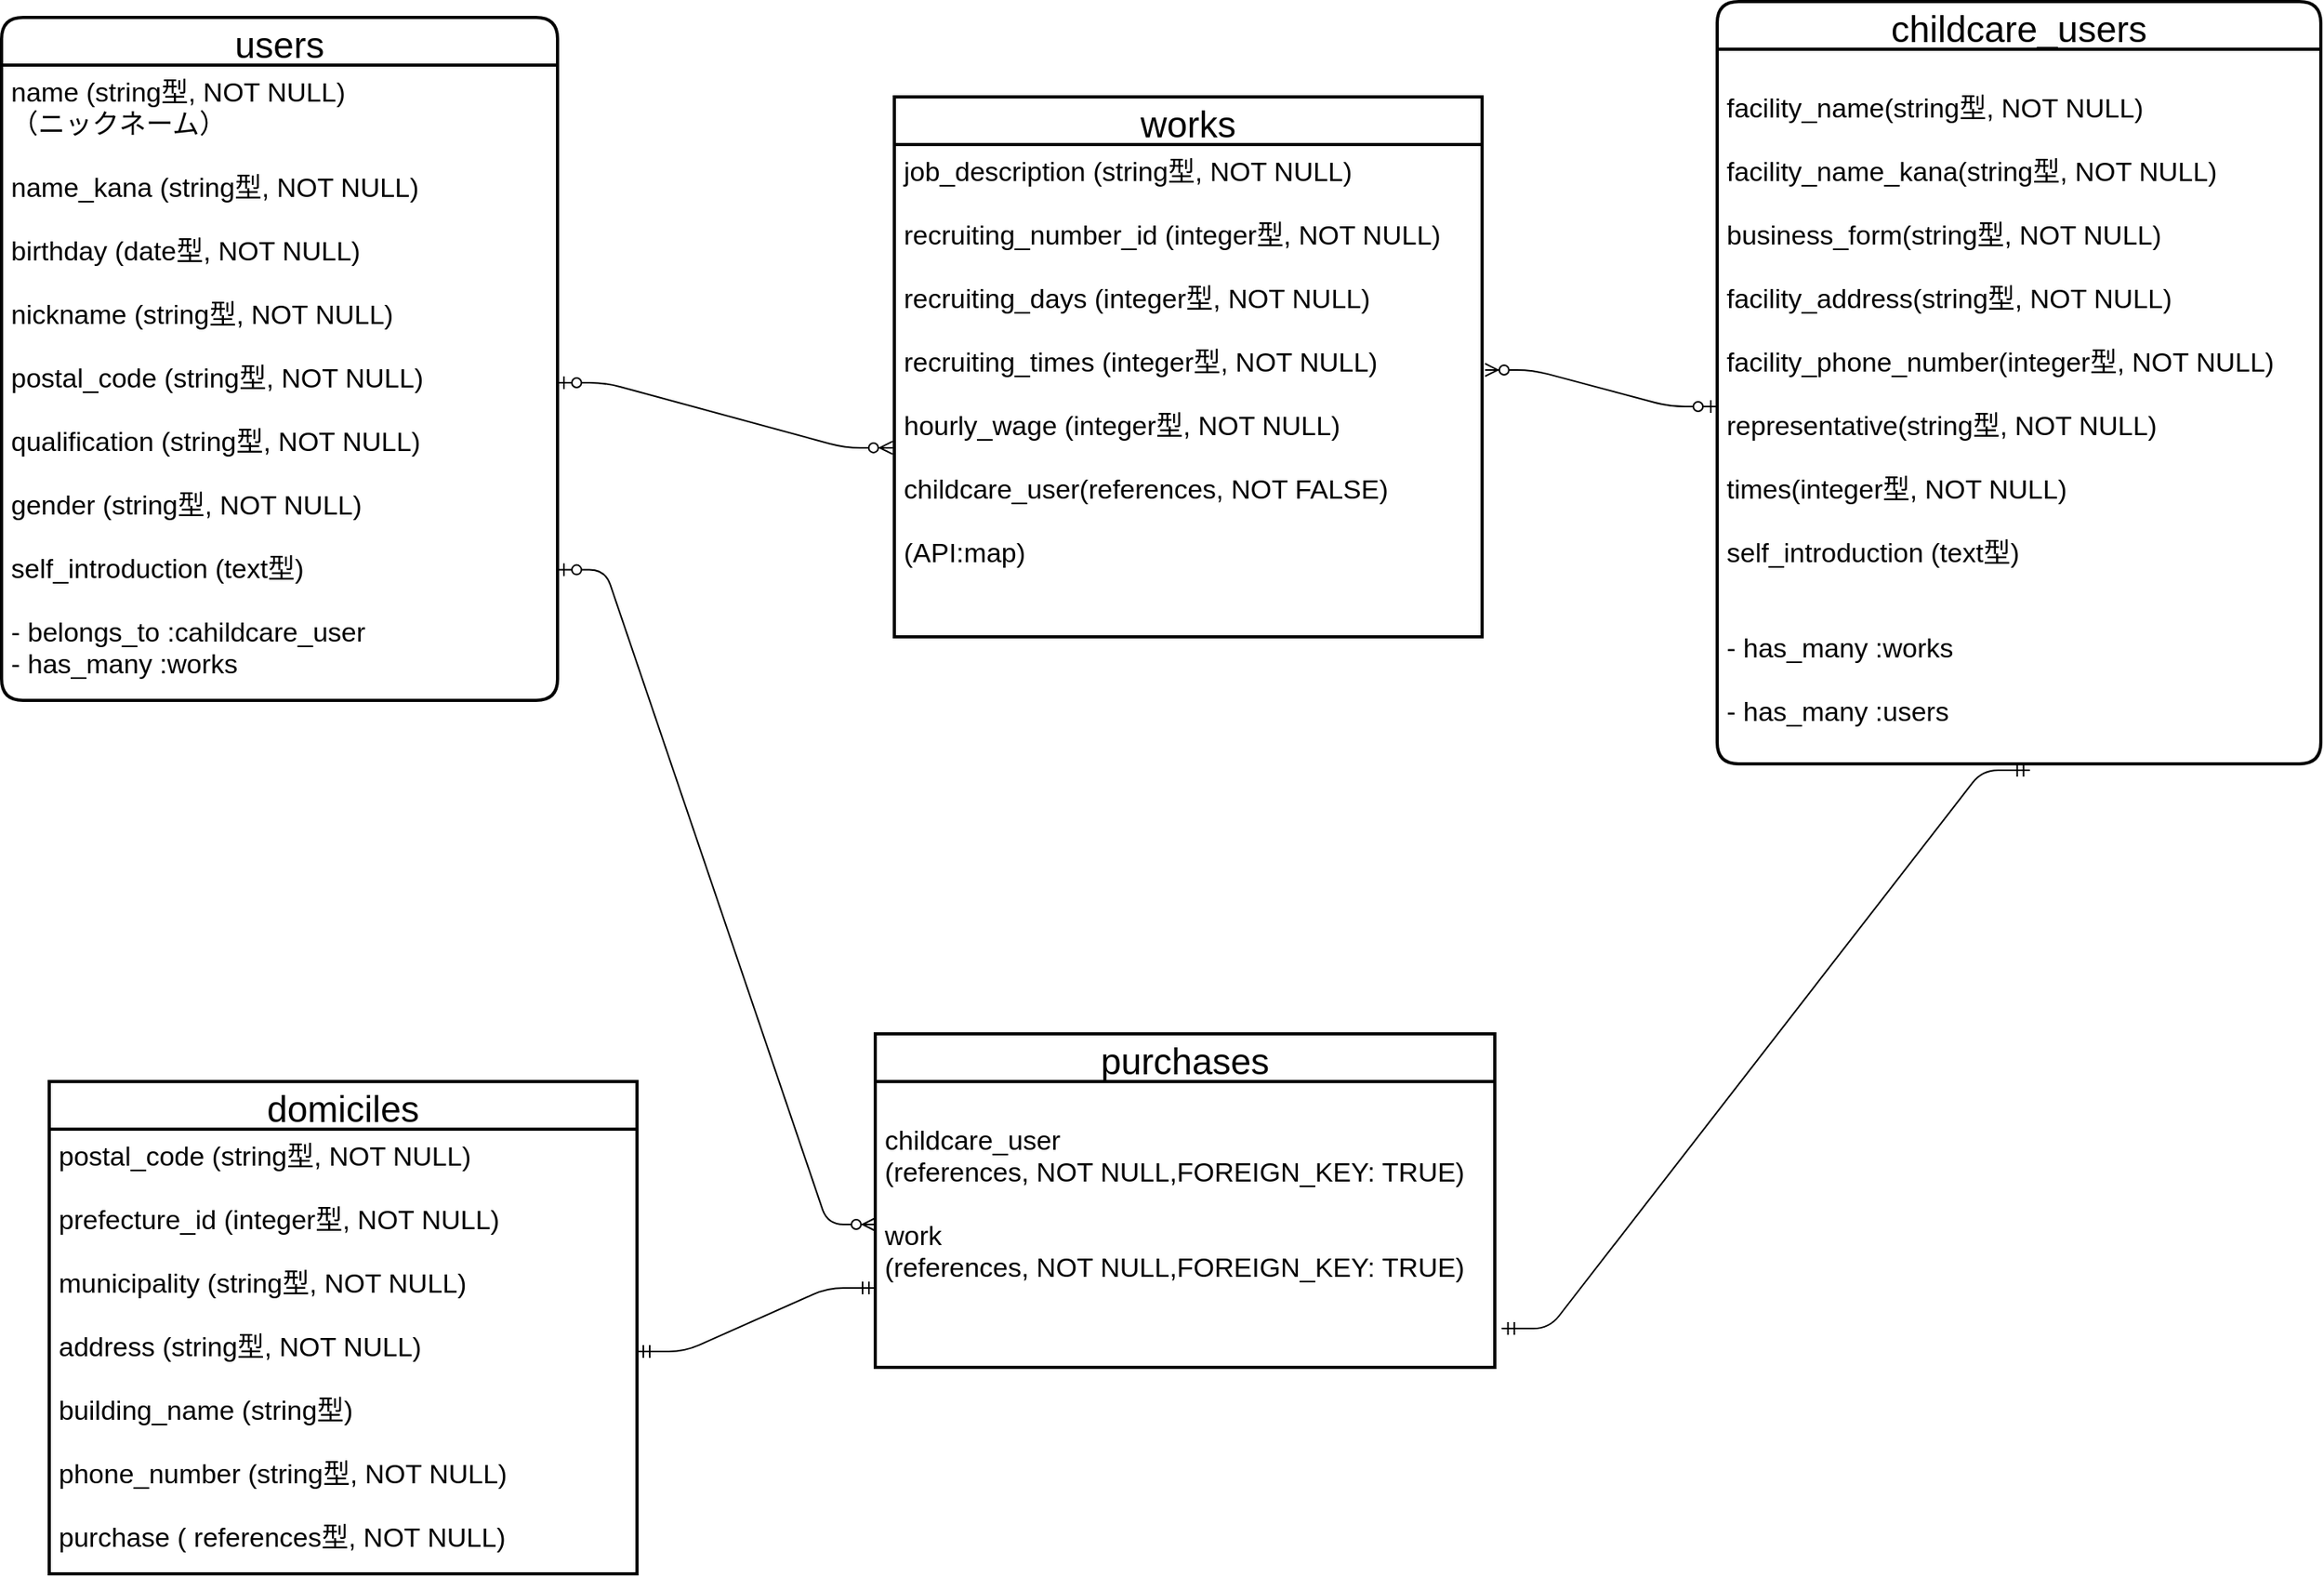 <mxfile version="13.10.0" type="embed">
    <diagram id="eYEJpO8xNW3fcU3qhwMZ" name="ページ1">
        <mxGraphModel dx="728" dy="680" grid="1" gridSize="10" guides="1" tooltips="1" connect="1" arrows="1" fold="1" page="1" pageScale="1" pageWidth="1654" pageHeight="1169" math="0" shadow="0">
            <root>
                <mxCell id="0"/>
                <mxCell id="1" parent="0"/>
                <mxCell id="13" value="users" style="swimlane;childLayout=stackLayout;horizontal=1;startSize=30;horizontalStack=0;rounded=1;fontSize=23;fontStyle=0;strokeWidth=2;resizeParent=0;resizeLast=1;shadow=0;dashed=0;align=center;" parent="1" vertex="1">
                    <mxGeometry x="80" y="80" width="350" height="430" as="geometry"/>
                </mxCell>
                <mxCell id="14" value="name (string型, NOT NULL)&#10;（ニックネーム）&#10;&#10;name_kana (string型, NOT NULL)&#10;&#10;birthday (date型, NOT NULL)&#10;&#10;nickname (string型, NOT NULL)&#10;&#10;postal_code (string型, NOT NULL)&#10;&#10;qualification (string型, NOT NULL)&#10;&#10;gender (string型, NOT NULL)&#10;&#10;self_introduction (text型)&#10;&#10;- belongs_to :cahildcare_user&#10;- has_many :works" style="align=left;strokeColor=none;fillColor=none;spacingLeft=4;fontSize=17;verticalAlign=top;resizable=0;rotatable=0;part=1;" parent="13" vertex="1">
                    <mxGeometry y="30" width="350" height="400" as="geometry"/>
                </mxCell>
                <mxCell id="15" value="childcare_users" style="swimlane;childLayout=stackLayout;horizontal=1;startSize=30;horizontalStack=0;rounded=1;fontSize=23;fontStyle=0;strokeWidth=2;resizeParent=0;resizeLast=1;shadow=0;dashed=0;align=center;" parent="1" vertex="1">
                    <mxGeometry x="1160" y="70" width="380" height="480" as="geometry"/>
                </mxCell>
                <mxCell id="16" value="&#10;facility_name(string型, NOT NULL)&#10;&#10;facility_name_kana(string型, NOT NULL)&#10;&#10;business_form(string型, NOT NULL)&#10;&#10;facility_address(string型, NOT NULL)&#10;&#10;facility_phone_number(integer型, NOT NULL)&#10;&#10;representative(string型, NOT NULL)&#10;&#10;times(integer型, NOT NULL)&#10;&#10;self_introduction (text型)&#10;&#10;&#10;- has_many :works&#10;&#10;- has_many :users&#10;&#10;&#10;&#10;" style="align=left;strokeColor=none;fillColor=none;spacingLeft=4;fontSize=17;verticalAlign=top;resizable=0;rotatable=0;part=1;" parent="15" vertex="1">
                    <mxGeometry y="30" width="380" height="450" as="geometry"/>
                </mxCell>
                <mxCell id="37" value="works" style="swimlane;childLayout=stackLayout;horizontal=1;startSize=30;horizontalStack=0;rounded=1;fontSize=23;fontStyle=0;strokeWidth=2;resizeParent=0;resizeLast=1;shadow=0;dashed=0;align=center;arcSize=0;" parent="1" vertex="1">
                    <mxGeometry x="642" y="130" width="370" height="340" as="geometry"/>
                </mxCell>
                <mxCell id="38" value="job_description (string型, NOT NULL)&#10; &#10;recruiting_number_id (integer型, NOT NULL)&#10;&#10;recruiting_days (integer型, NOT NULL)&#10;&#10;recruiting_times (integer型, NOT NULL)&#10;&#10;hourly_wage (integer型, NOT NULL)&#10;&#10;childcare_user(references, NOT FALSE)&#10;&#10;(API:map)" style="align=left;strokeColor=none;fillColor=none;spacingLeft=4;fontSize=17;verticalAlign=top;resizable=0;rotatable=0;part=1;" parent="37" vertex="1">
                    <mxGeometry y="30" width="370" height="310" as="geometry"/>
                </mxCell>
                <mxCell id="54" value="" style="edgeStyle=entityRelationEdgeStyle;fontSize=12;html=1;endArrow=ERzeroToMany;startArrow=ERzeroToOne;entryX=1.005;entryY=0.458;entryDx=0;entryDy=0;entryPerimeter=0;exitX=0;exitY=0.5;exitDx=0;exitDy=0;" edge="1" parent="1" source="16" target="38">
                    <mxGeometry width="100" height="100" relative="1" as="geometry">
                        <mxPoint x="1160" y="795" as="sourcePoint"/>
                        <mxPoint x="830" y="760" as="targetPoint"/>
                    </mxGeometry>
                </mxCell>
                <mxCell id="59" value="" style="edgeStyle=entityRelationEdgeStyle;fontSize=12;html=1;endArrow=ERzeroToMany;startArrow=ERzeroToOne;entryX=-0.003;entryY=0.616;entryDx=0;entryDy=0;entryPerimeter=0;" edge="1" parent="1" source="14" target="38">
                    <mxGeometry width="100" height="100" relative="1" as="geometry">
                        <mxPoint x="220.96" y="620" as="sourcePoint"/>
                        <mxPoint x="430" y="625.09" as="targetPoint"/>
                    </mxGeometry>
                </mxCell>
                <mxCell id="63" value="purchases" style="swimlane;childLayout=stackLayout;horizontal=1;startSize=30;horizontalStack=0;rounded=1;fontSize=23;fontStyle=0;strokeWidth=2;resizeParent=0;resizeLast=1;shadow=0;dashed=0;align=center;arcSize=0;" vertex="1" parent="1">
                    <mxGeometry x="630" y="720" width="390" height="210" as="geometry"/>
                </mxCell>
                <mxCell id="64" value="&#10;childcare_user &#10;(references, NOT NULL,FOREIGN_KEY: TRUE)&#10;&#10;work&#10;(references, NOT NULL,FOREIGN_KEY: TRUE)&#10;&#10;&#10;" style="align=left;strokeColor=none;fillColor=none;spacingLeft=4;fontSize=17;verticalAlign=top;resizable=0;rotatable=0;part=1;" vertex="1" parent="63">
                    <mxGeometry y="30" width="390" height="180" as="geometry"/>
                </mxCell>
                <mxCell id="65" value="" style="edgeStyle=entityRelationEdgeStyle;fontSize=12;html=1;endArrow=ERzeroToMany;startArrow=ERzeroToOne;exitX=1;exitY=0.908;exitDx=0;exitDy=0;entryX=0;entryY=0.5;entryDx=0;entryDy=0;exitPerimeter=0;" edge="1" parent="1" target="64">
                    <mxGeometry width="100" height="100" relative="1" as="geometry">
                        <mxPoint x="430" y="427.8" as="sourcePoint"/>
                        <mxPoint x="630" y="795" as="targetPoint"/>
                    </mxGeometry>
                </mxCell>
                <mxCell id="66" value="" style="edgeStyle=entityRelationEdgeStyle;fontSize=12;html=1;endArrow=ERmandOne;startArrow=ERmandOne;exitX=1.011;exitY=0.576;exitDx=0;exitDy=0;exitPerimeter=0;entryX=0.518;entryY=1.009;entryDx=0;entryDy=0;entryPerimeter=0;" edge="1" parent="1" target="16">
                    <mxGeometry width="100" height="100" relative="1" as="geometry">
                        <mxPoint x="1024.29" y="905.52" as="sourcePoint"/>
                        <mxPoint x="1230" y="485" as="targetPoint"/>
                    </mxGeometry>
                </mxCell>
                <mxCell id="67" value="domiciles" style="swimlane;childLayout=stackLayout;horizontal=1;startSize=30;horizontalStack=0;rounded=1;fontSize=23;fontStyle=0;strokeWidth=2;resizeParent=0;resizeLast=1;shadow=0;dashed=0;align=center;arcSize=0;" vertex="1" parent="1">
                    <mxGeometry x="110" y="750" width="370" height="310" as="geometry"/>
                </mxCell>
                <mxCell id="68" value="postal_code (string型, NOT NULL)&#10; &#10;prefecture_id (integer型, NOT NULL)&#10;&#10;municipality (string型, NOT NULL)&#10;&#10;address (string型, NOT NULL)&#10;&#10;building_name (string型)&#10;&#10;phone_number (string型, NOT NULL)&#10;&#10;purchase ( references型, NOT NULL)&#10;&#10;&#10;&#10;" style="align=left;strokeColor=none;fillColor=none;spacingLeft=4;fontSize=17;verticalAlign=top;resizable=0;rotatable=0;part=1;" vertex="1" parent="67">
                    <mxGeometry y="30" width="370" height="280" as="geometry"/>
                </mxCell>
                <mxCell id="69" value="" style="edgeStyle=entityRelationEdgeStyle;fontSize=12;html=1;endArrow=ERmandOne;startArrow=ERmandOne;exitX=1;exitY=0.5;exitDx=0;exitDy=0;" edge="1" parent="1" source="68">
                    <mxGeometry width="100" height="100" relative="1" as="geometry">
                        <mxPoint x="460" y="890" as="sourcePoint"/>
                        <mxPoint x="630" y="880" as="targetPoint"/>
                    </mxGeometry>
                </mxCell>
            </root>
        </mxGraphModel>
    </diagram>
</mxfile>